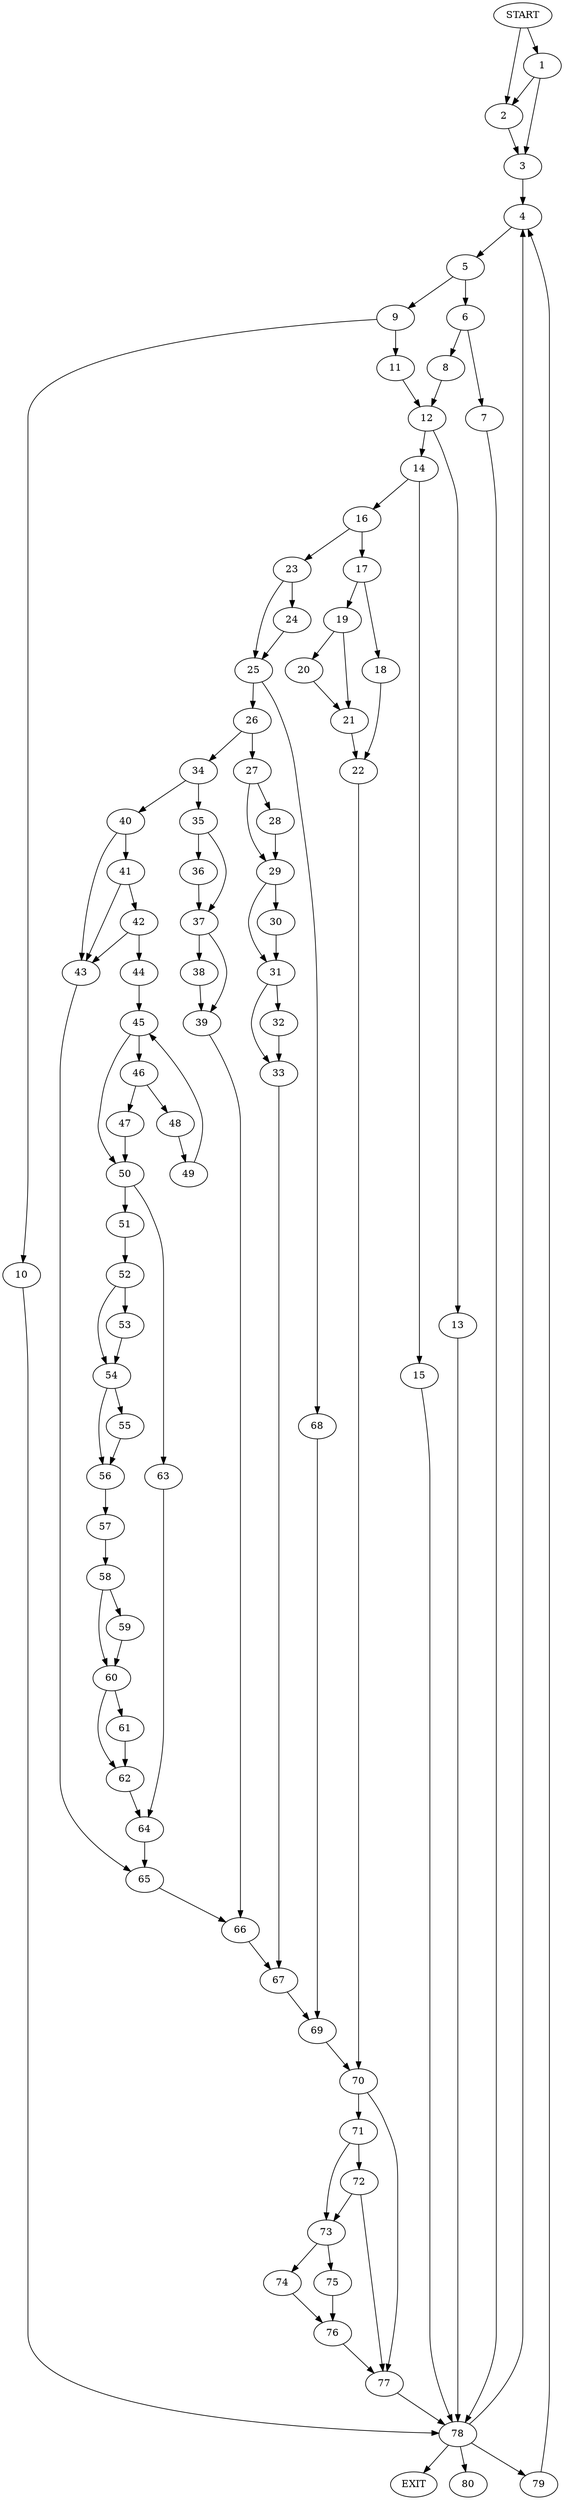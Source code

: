 digraph { 
0 [label="START"];
1;
2;
3;
4;
5;
6;
7;
8;
9;
10;
11;
12;
13;
14;
15;
16;
17;
18;
19;
20;
21;
22;
23;
24;
25;
26;
27;
28;
29;
30;
31;
32;
33;
34;
35;
36;
37;
38;
39;
40;
41;
42;
43;
44;
45;
46;
47;
48;
49;
50;
51;
52;
53;
54;
55;
56;
57;
58;
59;
60;
61;
62;
63;
64;
65;
66;
67;
68;
69;
70;
71;
72;
73;
74;
75;
76;
77;
78;
79;
80;
81[label="EXIT"];
0 -> 2;
0 -> 1;
1 -> 2;
1 -> 3;
2 -> 3;
3 -> 4;
4 -> 5;
5 -> 6;
5 -> 9;
6 -> 7;
6 -> 8;
7 -> 78;
8 -> 12;
9 -> 10;
9 -> 11;
10 -> 78;
11 -> 12;
12 -> 13;
12 -> 14;
13 -> 78;
14 -> 15;
14 -> 16;
15 -> 78;
16 -> 17;
16 -> 23;
17 -> 18;
17 -> 19;
18 -> 22;
19 -> 20;
19 -> 21;
20 -> 21;
21 -> 22;
22 -> 70;
23 -> 24;
23 -> 25;
24 -> 25;
25 -> 26;
25 -> 68;
26 -> 27;
26 -> 34;
27 -> 28;
27 -> 29;
28 -> 29;
29 -> 30;
29 -> 31;
30 -> 31;
31 -> 32;
31 -> 33;
32 -> 33;
33 -> 67;
34 -> 35;
34 -> 40;
35 -> 36;
35 -> 37;
36 -> 37;
37 -> 38;
37 -> 39;
38 -> 39;
39 -> 66;
40 -> 43;
40 -> 41;
41 -> 43;
41 -> 42;
42 -> 43;
42 -> 44;
43 -> 65;
44 -> 45;
45 -> 46;
45 -> 50;
46 -> 47;
46 -> 48;
47 -> 50;
48 -> 49;
49 -> 45;
50 -> 51;
50 -> 63;
51 -> 52;
52 -> 53;
52 -> 54;
53 -> 54;
54 -> 55;
54 -> 56;
55 -> 56;
56 -> 57;
57 -> 58;
58 -> 59;
58 -> 60;
59 -> 60;
60 -> 61;
60 -> 62;
61 -> 62;
62 -> 64;
63 -> 64;
64 -> 65;
65 -> 66;
66 -> 67;
67 -> 69;
68 -> 69;
69 -> 70;
70 -> 71;
70 -> 77;
71 -> 73;
71 -> 72;
72 -> 73;
72 -> 77;
73 -> 74;
73 -> 75;
74 -> 76;
75 -> 76;
76 -> 77;
77 -> 78;
78 -> 81;
78 -> 79;
78:s2 -> 80;
78:s3 -> 4;
79 -> 4;
}